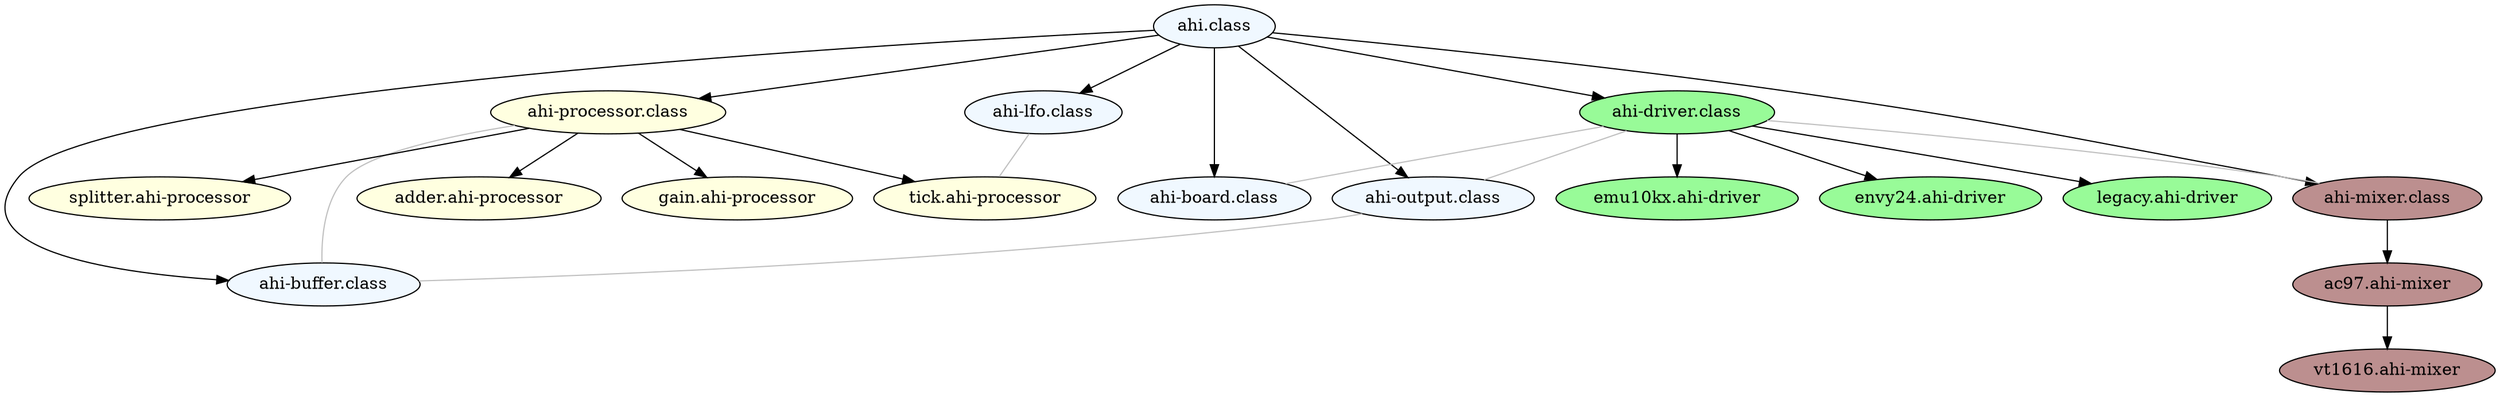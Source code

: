 digraph ClassHierarchy {
//	size="4,4";
//	ratio=compress;

	subgraph baseclasses {
		node [style=filled fillcolor=aliceblue];
		"ahi.class";
		"ahi.class" -> "ahi-board.class";
		"ahi.class" -> "ahi-buffer.class";
		"ahi.class" -> "ahi-lfo.class";
		"ahi.class" -> "ahi-output.class";
	}
	subgraph drivers {
		node [style=filled fillcolor=palegreen];
		"ahi.class" -> "ahi-driver.class";
		"ahi-driver.class" -> "emu10kx.ahi-driver";
		"ahi-driver.class" -> "envy24.ahi-driver";
		"ahi-driver.class" -> "legacy.ahi-driver";
	}
	subgraph mixers {
		node [style=filled fillcolor=rosybrown];
		"ahi.class" -> "ahi-mixer.class";
		"ahi-mixer.class" -> "ac97.ahi-mixer";
		"ac97.ahi-mixer" -> "vt1616.ahi-mixer";
	}
	subgraph processors {
		node [style=filled fillcolor=lightyellow];
		"ahi.class" -> "ahi-processor.class";
		"ahi-processor.class" -> "adder.ahi-processor";
		"ahi-processor.class" -> "gain.ahi-processor";
		"ahi-processor.class" -> "splitter.ahi-processor";
		"ahi-processor.class" -> "tick.ahi-processor";
	}

	// Use relations
	edge [color=grey arrowhead=none];
	"ahi-driver.class" -> "ahi-board.class";
	"ahi-driver.class" -> "ahi-mixer.class";
	"ahi-driver.class" -> "ahi-output.class";

	"ahi-output.class" -> "ahi-buffer.class";
	"ahi-processor.class" -> "ahi-buffer.class";

	"ahi-lfo.class" -> "tick.ahi-processor";
}
